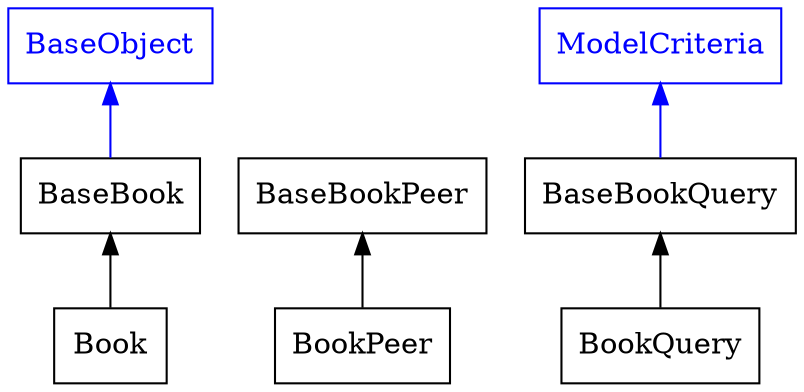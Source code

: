 digraph G {
    rankdir = BT
    node [ shape = box]
    Book
    BookPeer
    BookQuery
    BaseObject [color = blue  fontcolor = blue ]
    ModelCriteria [color = blue fontcolor = blue ]
    Book -> BaseBook;
    BookQuery -> BaseBookQuery ;
    BookPeer -> BaseBookPeer;
    BaseBook -> BaseObject [ color = blue ];
    BaseBookQuery -> ModelCriteria [ color = blue];
    
}
